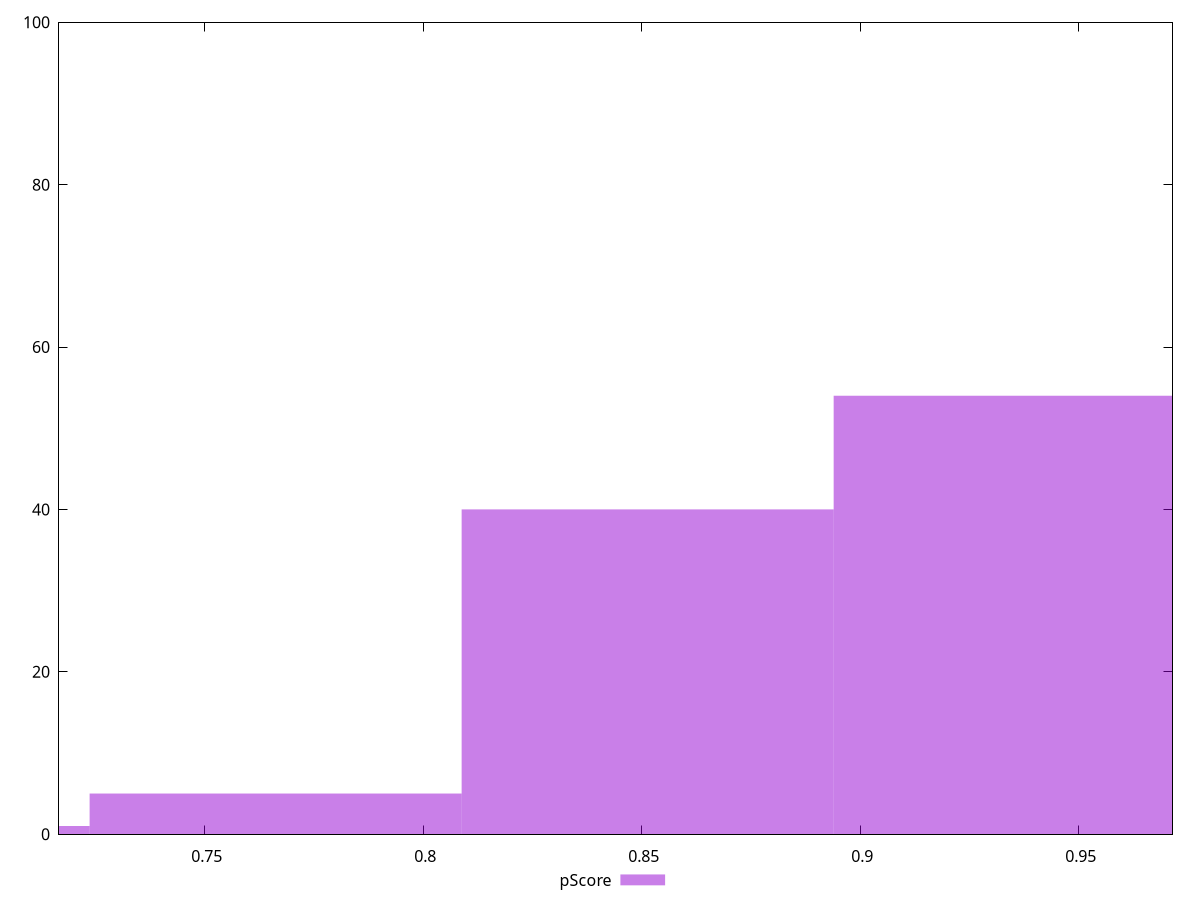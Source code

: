 reset

$pScore <<EOF
0.6810631648739685 1
0.9364618517017066 54
0.8513289560924606 40
0.7661960604832145 5
EOF

set key outside below
set boxwidth 0.08513289560924606
set xrange [0.716623606900145:0.9714350674558014]
set yrange [0:100]
set trange [0:100]
set style fill transparent solid 0.5 noborder
set terminal svg size 640, 490 enhanced background rgb 'white'
set output "report_00013_2021-02-09T12-04-24.940Z/first-contentful-paint/samples/pages+cached+noadtech+nomedia/pScore/histogram.svg"

plot $pScore title "pScore" with boxes

reset
